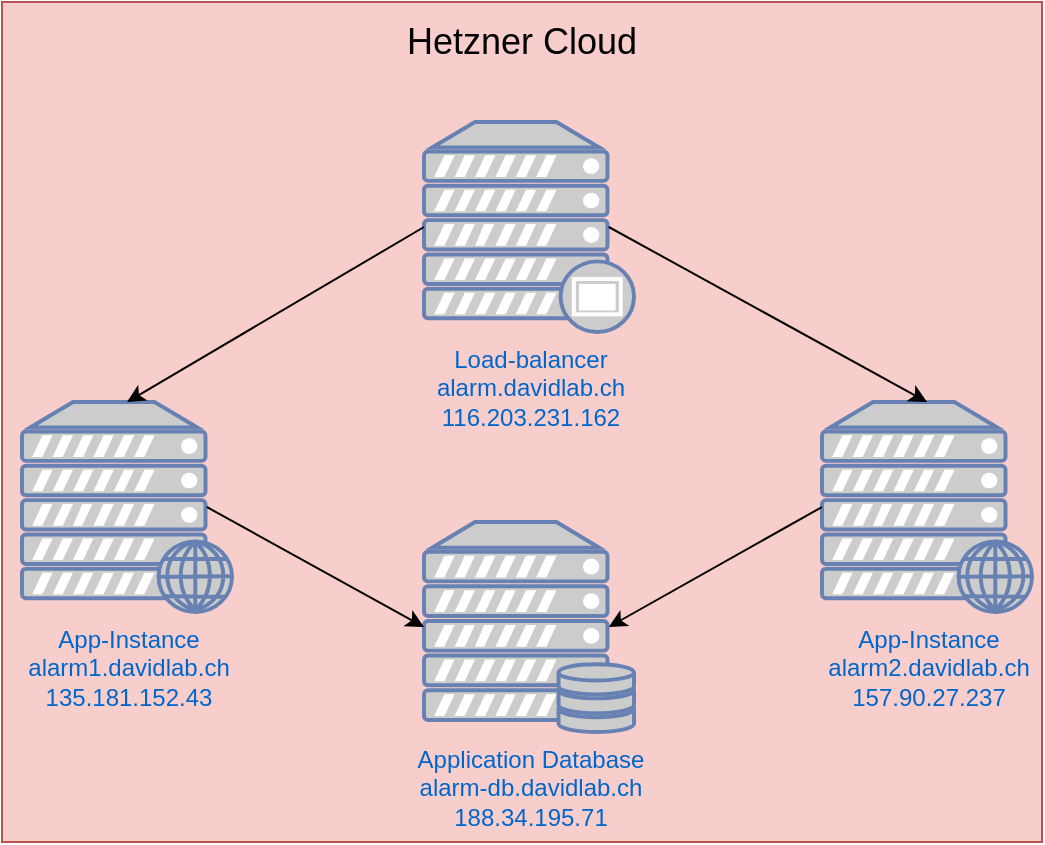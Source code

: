 <mxfile version="13.9.2" type="github">
  <diagram id="CNHFkyzPBiYwEVjuzl6j" name="Page-1">
    <mxGraphModel dx="1186" dy="678" grid="1" gridSize="10" guides="1" tooltips="1" connect="1" arrows="1" fold="1" page="1" pageScale="1" pageWidth="827" pageHeight="1169" math="0" shadow="0">
      <root>
        <mxCell id="0" />
        <mxCell id="1" parent="0" />
        <mxCell id="fwcLu98WzW9i2q9PPSWR-16" value="" style="rounded=0;whiteSpace=wrap;html=1;fillColor=#f8cecc;strokeColor=#b85450;" vertex="1" parent="1">
          <mxGeometry x="120" y="110" width="520" height="420" as="geometry" />
        </mxCell>
        <mxCell id="fwcLu98WzW9i2q9PPSWR-5" value="Application Database&lt;br&gt;alarm-db.davidlab.ch&lt;br&gt;188.34.195.71" style="fontColor=#0066CC;verticalAlign=top;verticalLabelPosition=bottom;labelPosition=center;align=center;html=1;outlineConnect=0;fillColor=#CCCCCC;strokeColor=#6881B3;gradientColor=none;gradientDirection=north;strokeWidth=2;shape=mxgraph.networks.server_storage;" vertex="1" parent="1">
          <mxGeometry x="331" y="370" width="105" height="105" as="geometry" />
        </mxCell>
        <mxCell id="fwcLu98WzW9i2q9PPSWR-6" value="App-Instance&lt;br&gt;alarm2.davidlab.ch&lt;br&gt;157.90.27.237" style="fontColor=#0066CC;verticalAlign=top;verticalLabelPosition=bottom;labelPosition=center;align=center;html=1;outlineConnect=0;fillColor=#CCCCCC;strokeColor=#6881B3;gradientColor=none;gradientDirection=north;strokeWidth=2;shape=mxgraph.networks.web_server;" vertex="1" parent="1">
          <mxGeometry x="530" y="310" width="105" height="105" as="geometry" />
        </mxCell>
        <mxCell id="fwcLu98WzW9i2q9PPSWR-7" value="App-Instance&lt;br&gt;alarm1.davidlab.ch&lt;br&gt;135.181.152.43" style="fontColor=#0066CC;verticalAlign=top;verticalLabelPosition=bottom;labelPosition=center;align=center;html=1;outlineConnect=0;fillColor=#CCCCCC;strokeColor=#6881B3;gradientColor=none;gradientDirection=north;strokeWidth=2;shape=mxgraph.networks.web_server;" vertex="1" parent="1">
          <mxGeometry x="130" y="310" width="105" height="105" as="geometry" />
        </mxCell>
        <mxCell id="fwcLu98WzW9i2q9PPSWR-8" value="Load-balancer&lt;br&gt;alarm.davidlab.ch&lt;br&gt;116.203.231.162" style="fontColor=#0066CC;verticalAlign=top;verticalLabelPosition=bottom;labelPosition=center;align=center;html=1;outlineConnect=0;fillColor=#CCCCCC;strokeColor=#6881B3;gradientColor=none;gradientDirection=north;strokeWidth=2;shape=mxgraph.networks.proxy_server;" vertex="1" parent="1">
          <mxGeometry x="331" y="170" width="105" height="105" as="geometry" />
        </mxCell>
        <mxCell id="fwcLu98WzW9i2q9PPSWR-9" value="" style="endArrow=classic;html=1;exitX=0;exitY=0.5;exitDx=0;exitDy=0;exitPerimeter=0;entryX=0.5;entryY=0;entryDx=0;entryDy=0;entryPerimeter=0;" edge="1" parent="1" source="fwcLu98WzW9i2q9PPSWR-8" target="fwcLu98WzW9i2q9PPSWR-7">
          <mxGeometry width="50" height="50" relative="1" as="geometry">
            <mxPoint x="360" y="270" as="sourcePoint" />
            <mxPoint x="410" y="220" as="targetPoint" />
          </mxGeometry>
        </mxCell>
        <mxCell id="fwcLu98WzW9i2q9PPSWR-10" value="" style="endArrow=classic;html=1;exitX=0.88;exitY=0.5;exitDx=0;exitDy=0;exitPerimeter=0;entryX=0.5;entryY=0;entryDx=0;entryDy=0;entryPerimeter=0;" edge="1" parent="1" source="fwcLu98WzW9i2q9PPSWR-8" target="fwcLu98WzW9i2q9PPSWR-6">
          <mxGeometry width="50" height="50" relative="1" as="geometry">
            <mxPoint x="568.5" y="182.5" as="sourcePoint" />
            <mxPoint x="420" y="310" as="targetPoint" />
          </mxGeometry>
        </mxCell>
        <mxCell id="fwcLu98WzW9i2q9PPSWR-11" value="" style="endArrow=classic;html=1;exitX=0;exitY=0.5;exitDx=0;exitDy=0;exitPerimeter=0;entryX=0.88;entryY=0.5;entryDx=0;entryDy=0;entryPerimeter=0;" edge="1" parent="1" source="fwcLu98WzW9i2q9PPSWR-6" target="fwcLu98WzW9i2q9PPSWR-5">
          <mxGeometry width="50" height="50" relative="1" as="geometry">
            <mxPoint x="398.5" y="370" as="sourcePoint" />
            <mxPoint x="250" y="497.5" as="targetPoint" />
          </mxGeometry>
        </mxCell>
        <mxCell id="fwcLu98WzW9i2q9PPSWR-12" value="" style="endArrow=classic;html=1;exitX=0.88;exitY=0.5;exitDx=0;exitDy=0;exitPerimeter=0;entryX=0;entryY=0.5;entryDx=0;entryDy=0;entryPerimeter=0;" edge="1" parent="1" source="fwcLu98WzW9i2q9PPSWR-7" target="fwcLu98WzW9i2q9PPSWR-5">
          <mxGeometry width="50" height="50" relative="1" as="geometry">
            <mxPoint x="286.6" y="415" as="sourcePoint" />
            <mxPoint x="180.0" y="565" as="targetPoint" />
          </mxGeometry>
        </mxCell>
        <mxCell id="fwcLu98WzW9i2q9PPSWR-17" value="&lt;font style=&quot;font-size: 18px&quot;&gt;Hetzner Cloud&lt;/font&gt;" style="text;html=1;strokeColor=none;fillColor=none;align=center;verticalAlign=middle;whiteSpace=wrap;rounded=0;" vertex="1" parent="1">
          <mxGeometry x="320" y="120" width="120" height="20" as="geometry" />
        </mxCell>
      </root>
    </mxGraphModel>
  </diagram>
</mxfile>

